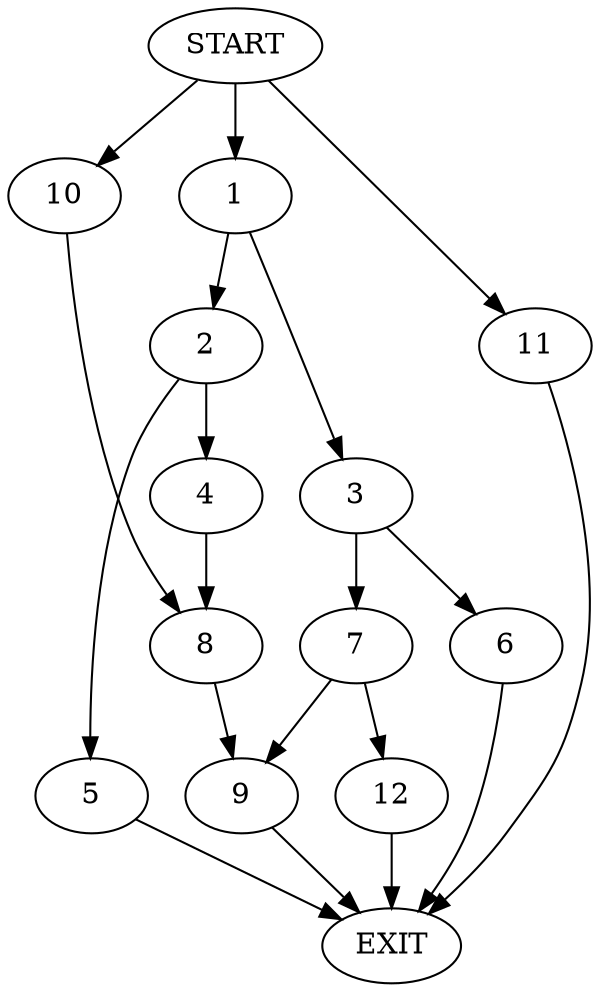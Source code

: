 digraph {
0 [label="START"]
13 [label="EXIT"]
0 -> 1
1 -> 2
1 -> 3
2 -> 4
2 -> 5
3 -> 6
3 -> 7
4 -> 8
5 -> 13
8 -> 9
0 -> 10
10 -> 8
9 -> 13
0 -> 11
11 -> 13
7 -> 9
7 -> 12
6 -> 13
12 -> 13
}
